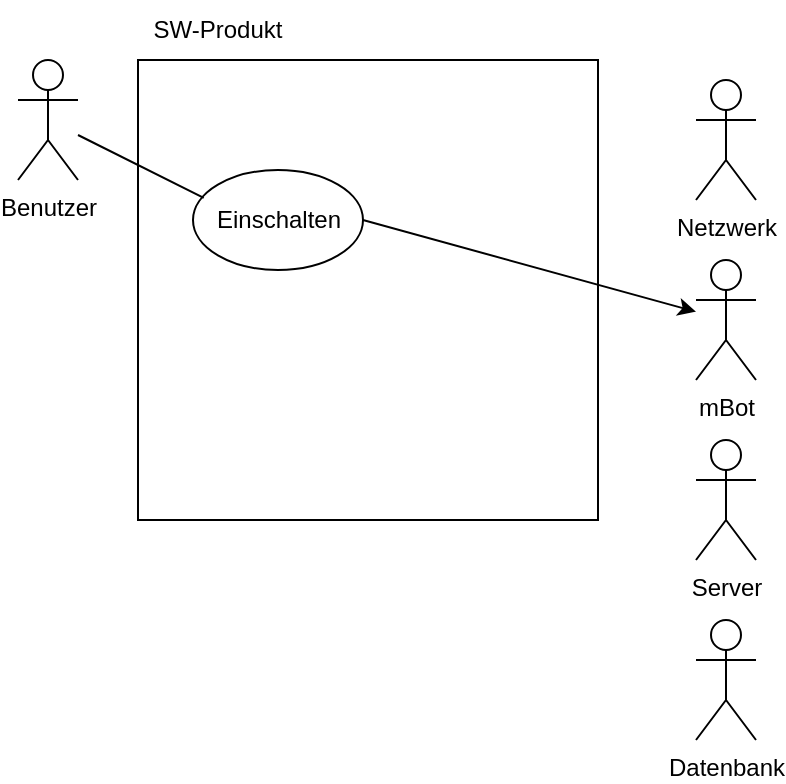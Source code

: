 <mxfile version="20.3.0" type="device"><diagram id="CyV88nHg90BT396618o7" name="Seite-1"><mxGraphModel dx="689" dy="566" grid="1" gridSize="10" guides="1" tooltips="1" connect="1" arrows="1" fold="1" page="1" pageScale="1" pageWidth="827" pageHeight="1169" math="0" shadow="0"><root><mxCell id="0"/><mxCell id="1" parent="0"/><mxCell id="59D0tGPHcDWBA8OPoN6V-2" value="Benutzer" style="shape=umlActor;verticalLabelPosition=bottom;verticalAlign=top;html=1;outlineConnect=0;" vertex="1" parent="1"><mxGeometry x="60" y="120" width="30" height="60" as="geometry"/></mxCell><mxCell id="59D0tGPHcDWBA8OPoN6V-3" value="" style="whiteSpace=wrap;html=1;aspect=fixed;" vertex="1" parent="1"><mxGeometry x="120" y="120" width="230" height="230" as="geometry"/></mxCell><mxCell id="59D0tGPHcDWBA8OPoN6V-4" value="SW-Produkt" style="text;html=1;strokeColor=none;fillColor=none;align=center;verticalAlign=middle;whiteSpace=wrap;rounded=0;" vertex="1" parent="1"><mxGeometry x="125" y="90" width="70" height="30" as="geometry"/></mxCell><mxCell id="59D0tGPHcDWBA8OPoN6V-7" value="Einschalten" style="ellipse;whiteSpace=wrap;html=1;" vertex="1" parent="1"><mxGeometry x="147.5" y="175" width="85" height="50" as="geometry"/></mxCell><mxCell id="59D0tGPHcDWBA8OPoN6V-8" value="" style="endArrow=none;html=1;rounded=0;entryX=0.063;entryY=0.278;entryDx=0;entryDy=0;entryPerimeter=0;" edge="1" parent="1" source="59D0tGPHcDWBA8OPoN6V-2" target="59D0tGPHcDWBA8OPoN6V-7"><mxGeometry width="50" height="50" relative="1" as="geometry"><mxPoint x="100" y="230" as="sourcePoint"/><mxPoint x="150" y="180" as="targetPoint"/></mxGeometry></mxCell><mxCell id="59D0tGPHcDWBA8OPoN6V-14" value="Netzwerk" style="shape=umlActor;verticalLabelPosition=bottom;verticalAlign=top;html=1;outlineConnect=0;" vertex="1" parent="1"><mxGeometry x="399" y="130" width="30" height="60" as="geometry"/></mxCell><mxCell id="59D0tGPHcDWBA8OPoN6V-16" value="" style="endArrow=classic;html=1;rounded=0;" edge="1" parent="1" target="59D0tGPHcDWBA8OPoN6V-17"><mxGeometry width="50" height="50" relative="1" as="geometry"><mxPoint x="232.5" y="200" as="sourcePoint"/><mxPoint x="282.5" y="150" as="targetPoint"/></mxGeometry></mxCell><mxCell id="59D0tGPHcDWBA8OPoN6V-17" value="mBot" style="shape=umlActor;verticalLabelPosition=bottom;verticalAlign=top;html=1;outlineConnect=0;" vertex="1" parent="1"><mxGeometry x="399" y="220" width="30" height="60" as="geometry"/></mxCell><mxCell id="59D0tGPHcDWBA8OPoN6V-18" value="Server" style="shape=umlActor;verticalLabelPosition=bottom;verticalAlign=top;html=1;outlineConnect=0;" vertex="1" parent="1"><mxGeometry x="399" y="310" width="30" height="60" as="geometry"/></mxCell><mxCell id="59D0tGPHcDWBA8OPoN6V-19" value="Datenbank" style="shape=umlActor;verticalLabelPosition=bottom;verticalAlign=top;html=1;outlineConnect=0;" vertex="1" parent="1"><mxGeometry x="399" y="400" width="30" height="60" as="geometry"/></mxCell></root></mxGraphModel></diagram></mxfile>